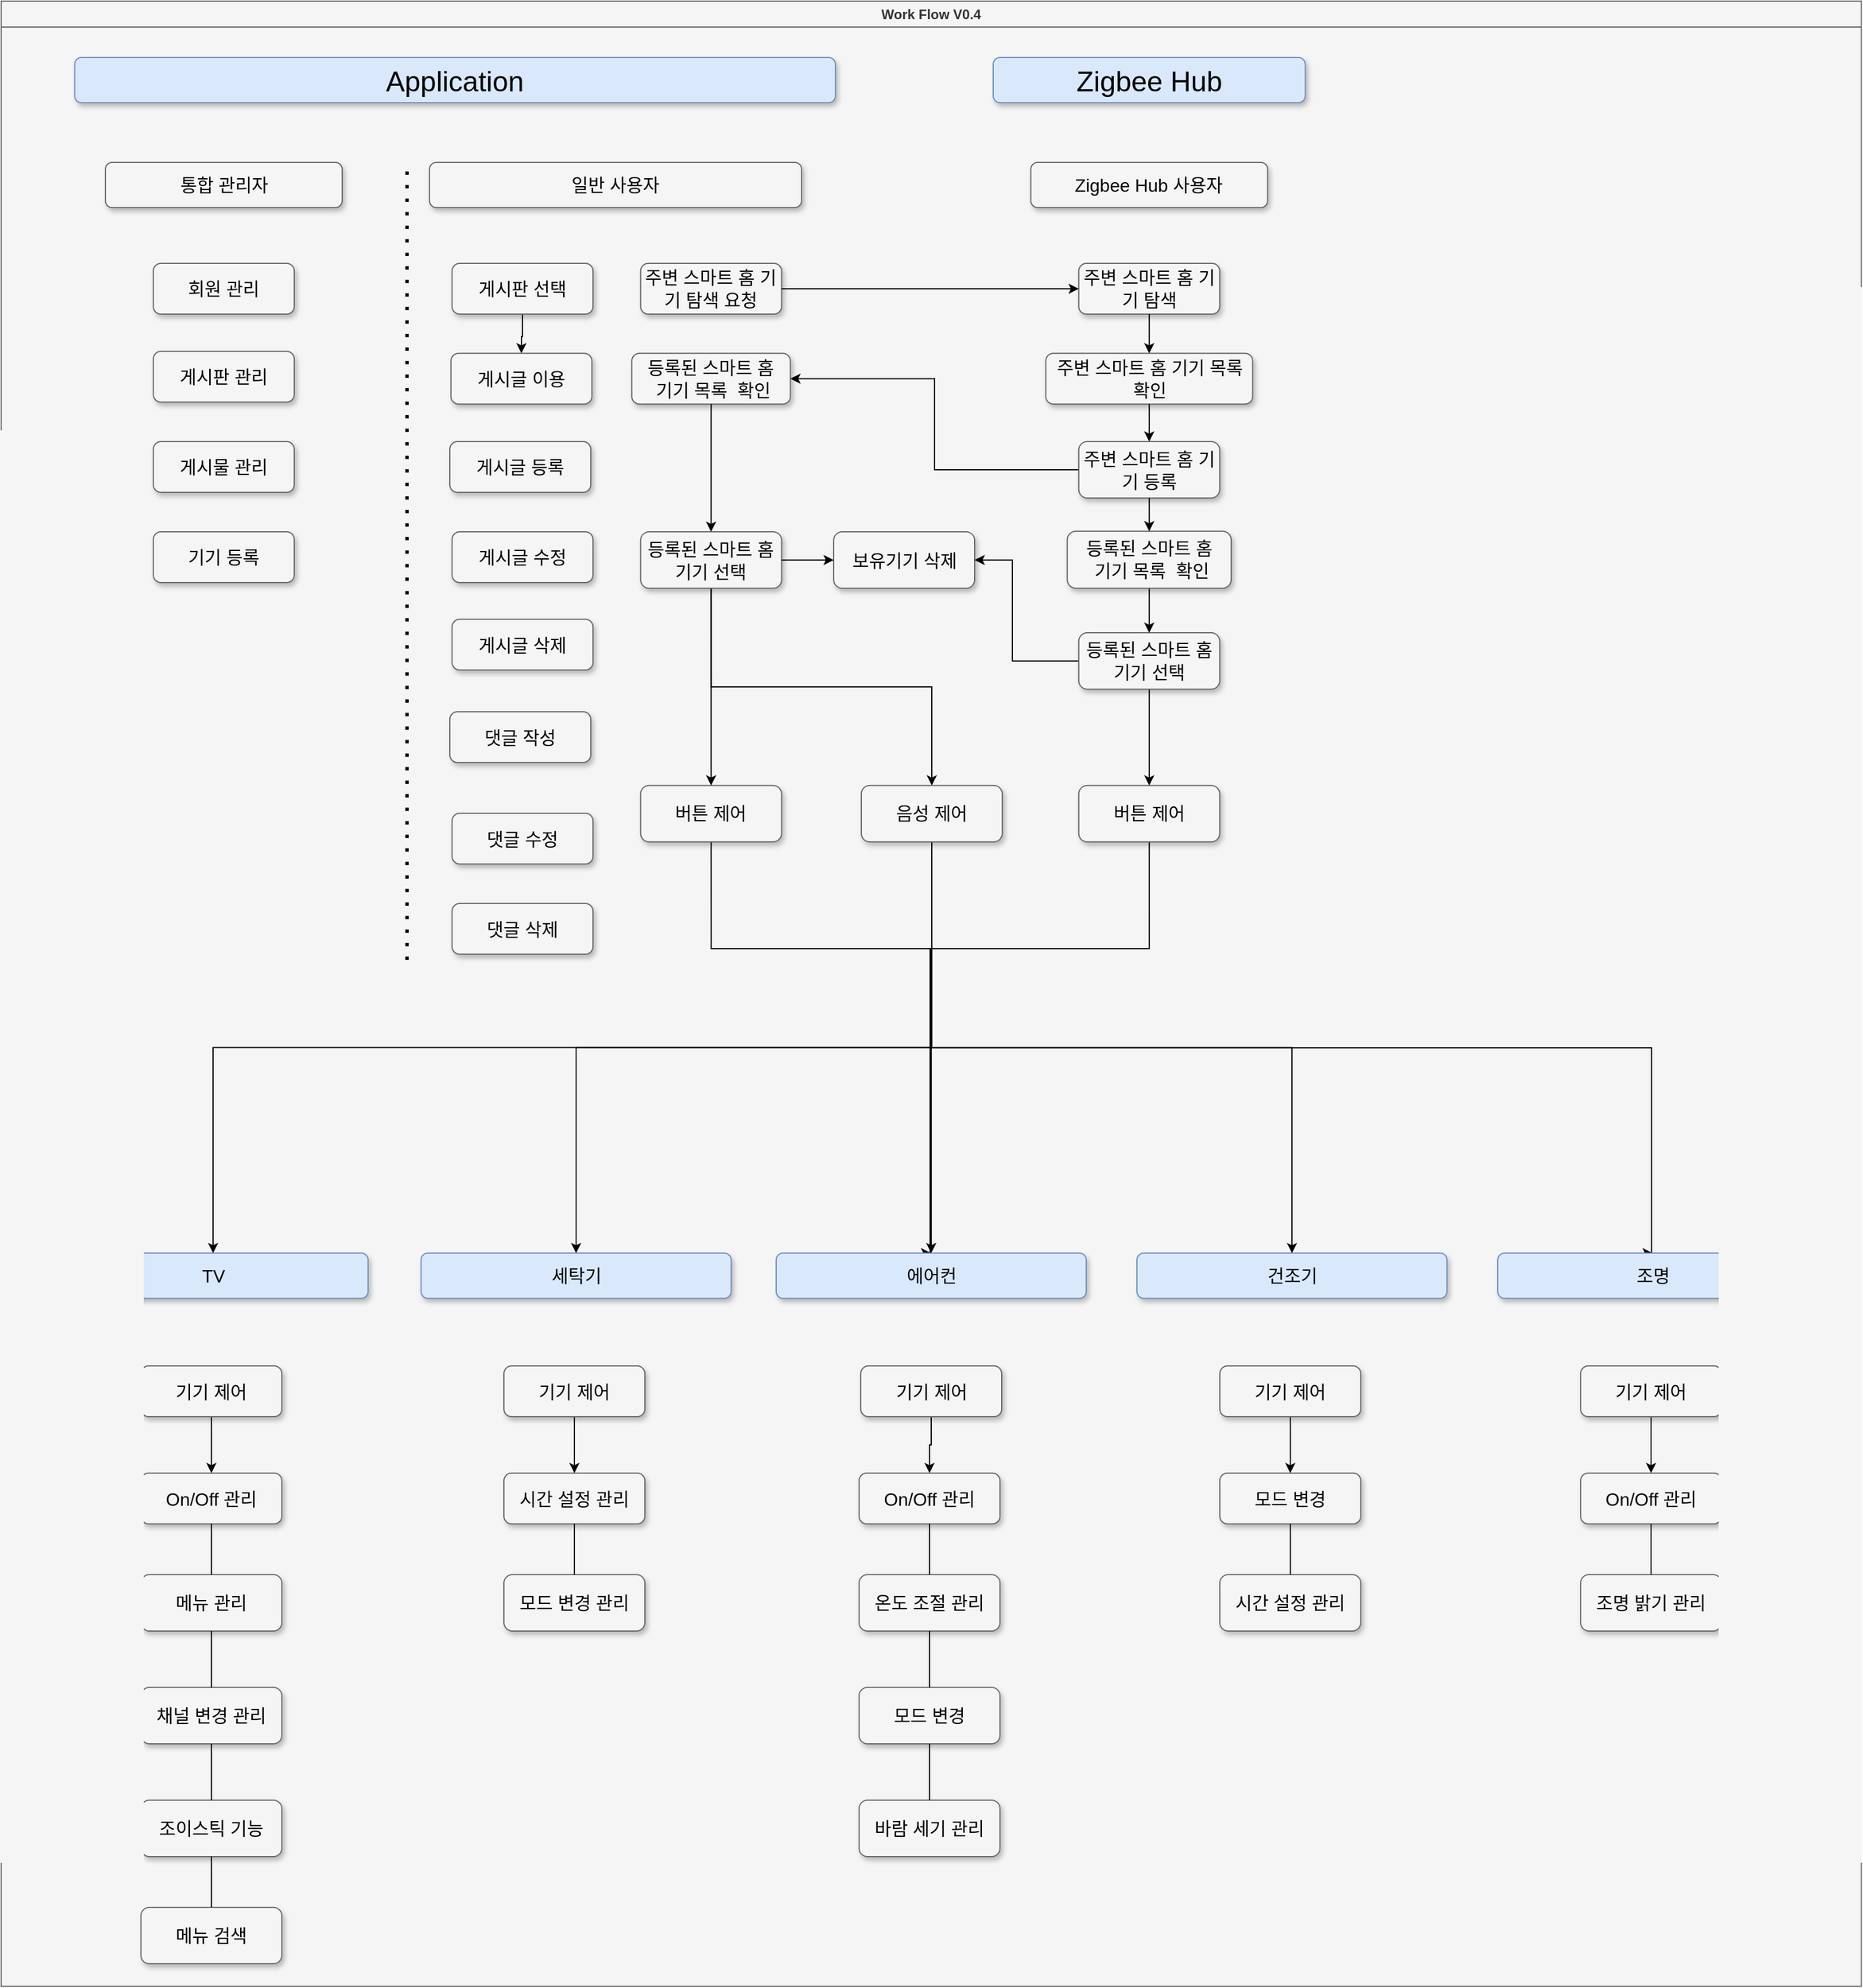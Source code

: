 <mxfile version="24.2.2" type="device">
  <diagram name="페이지-1" id="fLK22L0cyS2KONPvhXHz">
    <mxGraphModel dx="3217" dy="118" grid="1" gridSize="10" guides="1" tooltips="1" connect="1" arrows="1" fold="1" page="1" pageScale="1" pageWidth="827" pageHeight="1169" math="0" shadow="0">
      <root>
        <mxCell id="0" />
        <mxCell id="1" parent="0" />
        <mxCell id="fRdi2J-xlvi1yjMBcKha-276" value="" style="group;fillColor=#f5f5f5;fontColor=#333333;strokeColor=#666666;" vertex="1" connectable="0" parent="1">
          <mxGeometry x="-800" y="1830" width="1650" height="1760" as="geometry" />
        </mxCell>
        <mxCell id="fRdi2J-xlvi1yjMBcKha-273" value="" style="group" vertex="1" connectable="0" parent="fRdi2J-xlvi1yjMBcKha-276">
          <mxGeometry y="20" width="1630" height="1740" as="geometry" />
        </mxCell>
        <mxCell id="fRdi2J-xlvi1yjMBcKha-88" value="게시글 등록" style="whiteSpace=wrap;html=1;rounded=1;shadow=1;strokeWidth=1;fontSize=16;align=center;fillColor=#f5f5f5;strokeColor=#666666;" vertex="1" parent="fRdi2J-xlvi1yjMBcKha-273">
          <mxGeometry x="398" y="370.5" width="125" height="45" as="geometry" />
        </mxCell>
        <mxCell id="fRdi2J-xlvi1yjMBcKha-90" value="댓글 작성" style="whiteSpace=wrap;html=1;rounded=1;shadow=1;strokeWidth=1;fontSize=16;align=center;fillColor=#f5f5f5;strokeColor=#666666;" vertex="1" parent="fRdi2J-xlvi1yjMBcKha-273">
          <mxGeometry x="398" y="610" width="125" height="45" as="geometry" />
        </mxCell>
        <mxCell id="fRdi2J-xlvi1yjMBcKha-91" value="게시글 수정" style="whiteSpace=wrap;html=1;rounded=1;shadow=1;strokeWidth=1;fontSize=16;align=center;fillColor=#f5f5f5;strokeColor=#666666;" vertex="1" parent="fRdi2J-xlvi1yjMBcKha-273">
          <mxGeometry x="400" y="450.5" width="125" height="45" as="geometry" />
        </mxCell>
        <mxCell id="fRdi2J-xlvi1yjMBcKha-92" value="게시글 삭제" style="whiteSpace=wrap;html=1;rounded=1;shadow=1;strokeWidth=1;fontSize=16;align=center;fillColor=#f5f5f5;strokeColor=#666666;" vertex="1" parent="fRdi2J-xlvi1yjMBcKha-273">
          <mxGeometry x="400" y="528" width="125" height="45" as="geometry" />
        </mxCell>
        <mxCell id="fRdi2J-xlvi1yjMBcKha-93" value="댓글 수정" style="whiteSpace=wrap;html=1;rounded=1;shadow=1;strokeWidth=1;fontSize=16;align=center;fillColor=#f5f5f5;strokeColor=#666666;" vertex="1" parent="fRdi2J-xlvi1yjMBcKha-273">
          <mxGeometry x="400" y="700" width="125" height="45" as="geometry" />
        </mxCell>
        <mxCell id="fRdi2J-xlvi1yjMBcKha-94" value="댓글 삭제" style="whiteSpace=wrap;html=1;rounded=1;shadow=1;strokeWidth=1;fontSize=16;align=center;fillColor=#f5f5f5;strokeColor=#666666;" vertex="1" parent="fRdi2J-xlvi1yjMBcKha-273">
          <mxGeometry x="400" y="780" width="125" height="45" as="geometry" />
        </mxCell>
        <mxCell id="fRdi2J-xlvi1yjMBcKha-95" value="통합 관리자" style="whiteSpace=wrap;html=1;rounded=1;shadow=1;strokeWidth=1;fontSize=16;align=center;fillColor=#f5f5f5;strokeColor=#666666;" vertex="1" parent="fRdi2J-xlvi1yjMBcKha-273">
          <mxGeometry x="92.5" y="123" width="210" height="40" as="geometry" />
        </mxCell>
        <mxCell id="fRdi2J-xlvi1yjMBcKha-96" value="일반 사용자" style="whiteSpace=wrap;html=1;rounded=1;shadow=1;strokeWidth=1;fontSize=16;align=center;fillColor=#f5f5f5;strokeColor=#666666;" vertex="1" parent="fRdi2J-xlvi1yjMBcKha-273">
          <mxGeometry x="380" y="123" width="330" height="40" as="geometry" />
        </mxCell>
        <mxCell id="fRdi2J-xlvi1yjMBcKha-257" style="edgeStyle=orthogonalEdgeStyle;rounded=0;orthogonalLoop=1;jettySize=auto;html=1;exitX=0.5;exitY=1;exitDx=0;exitDy=0;entryX=0.5;entryY=0;entryDx=0;entryDy=0;" edge="1" parent="fRdi2J-xlvi1yjMBcKha-273" source="fRdi2J-xlvi1yjMBcKha-98" target="fRdi2J-xlvi1yjMBcKha-176">
          <mxGeometry relative="1" as="geometry" />
        </mxCell>
        <mxCell id="fRdi2J-xlvi1yjMBcKha-258" style="edgeStyle=orthogonalEdgeStyle;rounded=0;orthogonalLoop=1;jettySize=auto;html=1;exitX=0.5;exitY=1;exitDx=0;exitDy=0;entryX=0.5;entryY=0;entryDx=0;entryDy=0;" edge="1" parent="fRdi2J-xlvi1yjMBcKha-273" source="fRdi2J-xlvi1yjMBcKha-98" target="fRdi2J-xlvi1yjMBcKha-179">
          <mxGeometry relative="1" as="geometry" />
        </mxCell>
        <mxCell id="fRdi2J-xlvi1yjMBcKha-259" style="edgeStyle=orthogonalEdgeStyle;rounded=0;orthogonalLoop=1;jettySize=auto;html=1;exitX=0.5;exitY=1;exitDx=0;exitDy=0;entryX=0.5;entryY=0;entryDx=0;entryDy=0;" edge="1" parent="fRdi2J-xlvi1yjMBcKha-273" source="fRdi2J-xlvi1yjMBcKha-98" target="fRdi2J-xlvi1yjMBcKha-178">
          <mxGeometry relative="1" as="geometry" />
        </mxCell>
        <mxCell id="fRdi2J-xlvi1yjMBcKha-260" style="edgeStyle=orthogonalEdgeStyle;rounded=0;orthogonalLoop=1;jettySize=auto;html=1;exitX=0.5;exitY=1;exitDx=0;exitDy=0;entryX=0.5;entryY=0;entryDx=0;entryDy=0;" edge="1" parent="fRdi2J-xlvi1yjMBcKha-273" source="fRdi2J-xlvi1yjMBcKha-98" target="fRdi2J-xlvi1yjMBcKha-180">
          <mxGeometry relative="1" as="geometry">
            <Array as="points">
              <mxPoint x="825" y="908" />
              <mxPoint x="1464" y="908" />
            </Array>
          </mxGeometry>
        </mxCell>
        <mxCell id="fRdi2J-xlvi1yjMBcKha-98" value="음성 제어" style="whiteSpace=wrap;html=1;rounded=1;shadow=1;strokeWidth=1;fontSize=16;align=center;fillColor=#f5f5f5;strokeColor=#666666;" vertex="1" parent="fRdi2J-xlvi1yjMBcKha-273">
          <mxGeometry x="763" y="675.37" width="125" height="50" as="geometry" />
        </mxCell>
        <mxCell id="fRdi2J-xlvi1yjMBcKha-99" value="&lt;font style=&quot;font-size: 25px;&quot;&gt;Application&lt;/font&gt;" style="whiteSpace=wrap;html=1;rounded=1;shadow=1;strokeWidth=1;fontSize=16;align=center;fillColor=#dae8fc;strokeColor=#6c8ebf;" vertex="1" parent="fRdi2J-xlvi1yjMBcKha-273">
          <mxGeometry x="65.25" y="30" width="674.75" height="40" as="geometry" />
        </mxCell>
        <mxCell id="fRdi2J-xlvi1yjMBcKha-100" value="보유기기 삭제" style="whiteSpace=wrap;html=1;rounded=1;shadow=1;strokeWidth=1;fontSize=16;align=center;fillColor=#f5f5f5;strokeColor=#666666;" vertex="1" parent="fRdi2J-xlvi1yjMBcKha-273">
          <mxGeometry x="738.5" y="450.5" width="125" height="50" as="geometry" />
        </mxCell>
        <mxCell id="fRdi2J-xlvi1yjMBcKha-255" style="edgeStyle=orthogonalEdgeStyle;rounded=0;orthogonalLoop=1;jettySize=auto;html=1;exitX=0.5;exitY=1;exitDx=0;exitDy=0;entryX=0.5;entryY=0;entryDx=0;entryDy=0;" edge="1" parent="fRdi2J-xlvi1yjMBcKha-273" source="fRdi2J-xlvi1yjMBcKha-102" target="fRdi2J-xlvi1yjMBcKha-177">
          <mxGeometry relative="1" as="geometry">
            <mxPoint x="860" y="1070" as="targetPoint" />
            <Array as="points">
              <mxPoint x="630" y="820" />
              <mxPoint x="824" y="820" />
              <mxPoint x="824" y="1090" />
            </Array>
          </mxGeometry>
        </mxCell>
        <mxCell id="fRdi2J-xlvi1yjMBcKha-102" value="버튼 제어" style="whiteSpace=wrap;html=1;rounded=1;shadow=1;strokeWidth=1;fontSize=16;align=center;fillColor=#f5f5f5;strokeColor=#666666;" vertex="1" parent="fRdi2J-xlvi1yjMBcKha-273">
          <mxGeometry x="567.25" y="675.37" width="125" height="50" as="geometry" />
        </mxCell>
        <mxCell id="fRdi2J-xlvi1yjMBcKha-128" value="" style="endArrow=none;dashed=1;html=1;dashPattern=1 3;strokeWidth=3;rounded=0;" edge="1" parent="fRdi2J-xlvi1yjMBcKha-273">
          <mxGeometry width="50" height="50" relative="1" as="geometry">
            <mxPoint x="360" y="830" as="sourcePoint" />
            <mxPoint x="360" y="128" as="targetPoint" />
          </mxGeometry>
        </mxCell>
        <mxCell id="fRdi2J-xlvi1yjMBcKha-131" value="주변 스마트 홈 기기&amp;nbsp;목록 확인" style="whiteSpace=wrap;html=1;rounded=1;shadow=1;strokeWidth=1;fontSize=16;align=center;fillColor=#f5f5f5;strokeColor=#666666;" vertex="1" parent="fRdi2J-xlvi1yjMBcKha-273">
          <mxGeometry x="926.63" y="292.25" width="183.5" height="45" as="geometry" />
        </mxCell>
        <mxCell id="fRdi2J-xlvi1yjMBcKha-132" value="주변 스마트 홈 기기 탐색" style="whiteSpace=wrap;html=1;rounded=1;shadow=1;strokeWidth=1;fontSize=16;align=center;fillColor=#f5f5f5;strokeColor=#666666;" vertex="1" parent="fRdi2J-xlvi1yjMBcKha-273">
          <mxGeometry x="955.87" y="212.5" width="125" height="45" as="geometry" />
        </mxCell>
        <mxCell id="fRdi2J-xlvi1yjMBcKha-134" value="" style="endArrow=classic;html=1;rounded=0;exitX=0.5;exitY=1;exitDx=0;exitDy=0;entryX=0.5;entryY=0;entryDx=0;entryDy=0;" edge="1" parent="fRdi2J-xlvi1yjMBcKha-273" source="fRdi2J-xlvi1yjMBcKha-132" target="fRdi2J-xlvi1yjMBcKha-131">
          <mxGeometry width="50" height="50" relative="1" as="geometry">
            <mxPoint x="888.87" y="458.25" as="sourcePoint" />
            <mxPoint x="938.87" y="408.25" as="targetPoint" />
          </mxGeometry>
        </mxCell>
        <mxCell id="fRdi2J-xlvi1yjMBcKha-135" value="" style="endArrow=classic;html=1;rounded=0;exitX=0.5;exitY=1;exitDx=0;exitDy=0;entryX=0.5;entryY=0;entryDx=0;entryDy=0;" edge="1" parent="fRdi2J-xlvi1yjMBcKha-273" source="fRdi2J-xlvi1yjMBcKha-131" target="fRdi2J-xlvi1yjMBcKha-136">
          <mxGeometry width="50" height="50" relative="1" as="geometry">
            <mxPoint x="1019.87" y="268.25" as="sourcePoint" />
            <mxPoint x="1010.37" y="370.5" as="targetPoint" />
          </mxGeometry>
        </mxCell>
        <mxCell id="fRdi2J-xlvi1yjMBcKha-232" style="edgeStyle=orthogonalEdgeStyle;rounded=0;orthogonalLoop=1;jettySize=auto;html=1;exitX=0;exitY=0.5;exitDx=0;exitDy=0;entryX=1;entryY=0.5;entryDx=0;entryDy=0;" edge="1" parent="fRdi2J-xlvi1yjMBcKha-273" source="fRdi2J-xlvi1yjMBcKha-136" target="fRdi2J-xlvi1yjMBcKha-142">
          <mxGeometry relative="1" as="geometry" />
        </mxCell>
        <mxCell id="fRdi2J-xlvi1yjMBcKha-136" value="주변 스마트 홈 기기&amp;nbsp;등록" style="whiteSpace=wrap;html=1;rounded=1;shadow=1;strokeWidth=1;fontSize=16;align=center;fillColor=#f5f5f5;strokeColor=#666666;" vertex="1" parent="fRdi2J-xlvi1yjMBcKha-273">
          <mxGeometry x="955.88" y="370.5" width="125" height="50" as="geometry" />
        </mxCell>
        <mxCell id="fRdi2J-xlvi1yjMBcKha-256" style="edgeStyle=orthogonalEdgeStyle;rounded=0;orthogonalLoop=1;jettySize=auto;html=1;exitX=0.5;exitY=1;exitDx=0;exitDy=0;entryX=0.5;entryY=0;entryDx=0;entryDy=0;" edge="1" parent="fRdi2J-xlvi1yjMBcKha-273" source="fRdi2J-xlvi1yjMBcKha-138" target="fRdi2J-xlvi1yjMBcKha-177">
          <mxGeometry relative="1" as="geometry">
            <Array as="points">
              <mxPoint x="977" y="820" />
              <mxPoint x="803" y="820" />
            </Array>
          </mxGeometry>
        </mxCell>
        <mxCell id="fRdi2J-xlvi1yjMBcKha-138" value="버튼 제어" style="whiteSpace=wrap;html=1;rounded=1;shadow=1;strokeWidth=1;fontSize=16;align=center;fillColor=#f5f5f5;strokeColor=#666666;" vertex="1" parent="fRdi2J-xlvi1yjMBcKha-273">
          <mxGeometry x="955.88" y="675.37" width="125" height="50" as="geometry" />
        </mxCell>
        <mxCell id="fRdi2J-xlvi1yjMBcKha-142" value="등록된 스마트 홈&lt;div&gt;&amp;nbsp;기기&amp;nbsp;목록&amp;nbsp; 확인&lt;/div&gt;" style="whiteSpace=wrap;html=1;rounded=1;shadow=1;strokeWidth=1;fontSize=16;align=center;fillColor=#f5f5f5;strokeColor=#666666;" vertex="1" parent="fRdi2J-xlvi1yjMBcKha-273">
          <mxGeometry x="559.44" y="292.25" width="140.62" height="45" as="geometry" />
        </mxCell>
        <mxCell id="fRdi2J-xlvi1yjMBcKha-143" value="주변 스마트 홈 기기 탐색 요청" style="whiteSpace=wrap;html=1;rounded=1;shadow=1;strokeWidth=1;fontSize=16;align=center;fillColor=#f5f5f5;strokeColor=#666666;" vertex="1" parent="fRdi2J-xlvi1yjMBcKha-273">
          <mxGeometry x="567.25" y="212.5" width="125" height="45" as="geometry" />
        </mxCell>
        <mxCell id="fRdi2J-xlvi1yjMBcKha-146" value="" style="endArrow=classic;html=1;rounded=0;exitX=0.5;exitY=1;exitDx=0;exitDy=0;entryX=0.5;entryY=0;entryDx=0;entryDy=0;" edge="1" parent="fRdi2J-xlvi1yjMBcKha-273" source="fRdi2J-xlvi1yjMBcKha-142" target="fRdi2J-xlvi1yjMBcKha-149">
          <mxGeometry width="50" height="50" relative="1" as="geometry">
            <mxPoint x="639.25" y="268" as="sourcePoint" />
            <mxPoint x="629.75" y="370.5" as="targetPoint" />
          </mxGeometry>
        </mxCell>
        <mxCell id="fRdi2J-xlvi1yjMBcKha-147" style="edgeStyle=orthogonalEdgeStyle;rounded=0;orthogonalLoop=1;jettySize=auto;html=1;exitX=0.5;exitY=1;exitDx=0;exitDy=0;" edge="1" parent="fRdi2J-xlvi1yjMBcKha-273" source="fRdi2J-xlvi1yjMBcKha-149" target="fRdi2J-xlvi1yjMBcKha-102">
          <mxGeometry relative="1" as="geometry" />
        </mxCell>
        <mxCell id="fRdi2J-xlvi1yjMBcKha-148" style="edgeStyle=orthogonalEdgeStyle;rounded=0;orthogonalLoop=1;jettySize=auto;html=1;exitX=0.5;exitY=1;exitDx=0;exitDy=0;entryX=0.5;entryY=0;entryDx=0;entryDy=0;" edge="1" parent="fRdi2J-xlvi1yjMBcKha-273" source="fRdi2J-xlvi1yjMBcKha-149" target="fRdi2J-xlvi1yjMBcKha-98">
          <mxGeometry relative="1" as="geometry" />
        </mxCell>
        <mxCell id="fRdi2J-xlvi1yjMBcKha-149" value="등록된 스마트 홈 기기 선택" style="whiteSpace=wrap;html=1;rounded=1;shadow=1;strokeWidth=1;fontSize=16;align=center;fillColor=#f5f5f5;strokeColor=#666666;" vertex="1" parent="fRdi2J-xlvi1yjMBcKha-273">
          <mxGeometry x="567.25" y="450.5" width="125" height="50" as="geometry" />
        </mxCell>
        <mxCell id="fRdi2J-xlvi1yjMBcKha-151" value="게시물 관리" style="whiteSpace=wrap;html=1;rounded=1;shadow=1;strokeWidth=1;fontSize=16;align=center;fillColor=#f5f5f5;strokeColor=#666666;" vertex="1" parent="fRdi2J-xlvi1yjMBcKha-273">
          <mxGeometry x="135" y="370.5" width="125" height="45" as="geometry" />
        </mxCell>
        <mxCell id="fRdi2J-xlvi1yjMBcKha-152" value="회원 관리" style="whiteSpace=wrap;html=1;rounded=1;shadow=1;strokeWidth=1;fontSize=16;align=center;fillColor=#f5f5f5;strokeColor=#666666;" vertex="1" parent="fRdi2J-xlvi1yjMBcKha-273">
          <mxGeometry x="135" y="212.5" width="125" height="45" as="geometry" />
        </mxCell>
        <mxCell id="fRdi2J-xlvi1yjMBcKha-153" value="게시판 관리" style="whiteSpace=wrap;html=1;rounded=1;shadow=1;strokeWidth=1;fontSize=16;align=center;fillColor=#f5f5f5;strokeColor=#666666;" vertex="1" parent="fRdi2J-xlvi1yjMBcKha-273">
          <mxGeometry x="135" y="290.5" width="125" height="45" as="geometry" />
        </mxCell>
        <mxCell id="fRdi2J-xlvi1yjMBcKha-154" value="기기 등록" style="whiteSpace=wrap;html=1;rounded=1;shadow=1;strokeWidth=1;fontSize=16;align=center;fillColor=#f5f5f5;strokeColor=#666666;" vertex="1" parent="fRdi2J-xlvi1yjMBcKha-273">
          <mxGeometry x="135" y="450.5" width="125" height="45" as="geometry" />
        </mxCell>
        <mxCell id="fRdi2J-xlvi1yjMBcKha-155" style="edgeStyle=orthogonalEdgeStyle;rounded=0;orthogonalLoop=1;jettySize=auto;html=1;exitX=0.5;exitY=1;exitDx=0;exitDy=0;" edge="1" parent="fRdi2J-xlvi1yjMBcKha-273" source="fRdi2J-xlvi1yjMBcKha-156" target="fRdi2J-xlvi1yjMBcKha-157">
          <mxGeometry relative="1" as="geometry" />
        </mxCell>
        <mxCell id="fRdi2J-xlvi1yjMBcKha-156" value="게시판 선택" style="whiteSpace=wrap;html=1;rounded=1;shadow=1;strokeWidth=1;fontSize=16;align=center;fillColor=#f5f5f5;strokeColor=#666666;" vertex="1" parent="fRdi2J-xlvi1yjMBcKha-273">
          <mxGeometry x="400" y="212.5" width="125" height="45" as="geometry" />
        </mxCell>
        <mxCell id="fRdi2J-xlvi1yjMBcKha-157" value="게시글 이용" style="whiteSpace=wrap;html=1;rounded=1;shadow=1;strokeWidth=1;fontSize=16;align=center;fillColor=#f5f5f5;strokeColor=#666666;" vertex="1" parent="fRdi2J-xlvi1yjMBcKha-273">
          <mxGeometry x="399" y="292.25" width="125" height="45" as="geometry" />
        </mxCell>
        <mxCell id="fRdi2J-xlvi1yjMBcKha-158" value="Zigbee Hub 사용자" style="whiteSpace=wrap;html=1;rounded=1;shadow=1;strokeWidth=1;fontSize=16;align=center;fillColor=#f5f5f5;strokeColor=#666666;" vertex="1" parent="fRdi2J-xlvi1yjMBcKha-273">
          <mxGeometry x="913.37" y="123" width="210" height="40" as="geometry" />
        </mxCell>
        <mxCell id="fRdi2J-xlvi1yjMBcKha-175" value="&lt;font style=&quot;font-size: 25px;&quot;&gt;Zigbee Hub&lt;/font&gt;" style="whiteSpace=wrap;html=1;rounded=1;shadow=1;strokeWidth=1;fontSize=16;align=center;fillColor=#dae8fc;strokeColor=#6c8ebf;" vertex="1" parent="fRdi2J-xlvi1yjMBcKha-273">
          <mxGeometry x="880" y="30" width="276.75" height="40" as="geometry" />
        </mxCell>
        <mxCell id="fRdi2J-xlvi1yjMBcKha-176" value="세탁기" style="whiteSpace=wrap;html=1;rounded=1;shadow=1;strokeWidth=1;fontSize=16;align=center;fillColor=#dae8fc;strokeColor=#6c8ebf;" vertex="1" parent="fRdi2J-xlvi1yjMBcKha-273">
          <mxGeometry x="372.5" y="1090" width="275" height="40" as="geometry" />
        </mxCell>
        <mxCell id="fRdi2J-xlvi1yjMBcKha-177" value="에어컨" style="whiteSpace=wrap;html=1;rounded=1;shadow=1;strokeWidth=1;fontSize=16;align=center;fillColor=#dae8fc;strokeColor=#6c8ebf;" vertex="1" parent="fRdi2J-xlvi1yjMBcKha-273">
          <mxGeometry x="687.5" y="1090" width="275" height="40" as="geometry" />
        </mxCell>
        <mxCell id="fRdi2J-xlvi1yjMBcKha-178" value="TV" style="whiteSpace=wrap;html=1;rounded=1;shadow=1;strokeWidth=1;fontSize=16;align=center;fillColor=#dae8fc;strokeColor=#6c8ebf;" vertex="1" parent="fRdi2J-xlvi1yjMBcKha-273">
          <mxGeometry x="50.5" y="1090" width="275" height="40" as="geometry" />
        </mxCell>
        <mxCell id="fRdi2J-xlvi1yjMBcKha-179" value="건조기" style="whiteSpace=wrap;html=1;rounded=1;shadow=1;strokeWidth=1;fontSize=16;align=center;fillColor=#dae8fc;strokeColor=#6c8ebf;" vertex="1" parent="fRdi2J-xlvi1yjMBcKha-273">
          <mxGeometry x="1007.5" y="1090" width="275" height="40" as="geometry" />
        </mxCell>
        <mxCell id="fRdi2J-xlvi1yjMBcKha-180" value="조명" style="whiteSpace=wrap;html=1;rounded=1;shadow=1;strokeWidth=1;fontSize=16;align=center;fillColor=#dae8fc;strokeColor=#6c8ebf;" vertex="1" parent="fRdi2J-xlvi1yjMBcKha-273">
          <mxGeometry x="1327.5" y="1090" width="275" height="40" as="geometry" />
        </mxCell>
        <mxCell id="fRdi2J-xlvi1yjMBcKha-181" value="시간 설정 관리" style="whiteSpace=wrap;html=1;rounded=1;shadow=1;strokeWidth=1;fontSize=16;align=center;fillColor=#f5f5f5;strokeColor=#666666;" vertex="1" parent="fRdi2J-xlvi1yjMBcKha-273">
          <mxGeometry x="446" y="1285" width="125" height="45" as="geometry" />
        </mxCell>
        <mxCell id="fRdi2J-xlvi1yjMBcKha-182" value="모드 변경 관리" style="whiteSpace=wrap;html=1;rounded=1;shadow=1;strokeWidth=1;fontSize=16;align=center;fillColor=#f5f5f5;strokeColor=#666666;" vertex="1" parent="fRdi2J-xlvi1yjMBcKha-273">
          <mxGeometry x="446" y="1375" width="125" height="50" as="geometry" />
        </mxCell>
        <mxCell id="fRdi2J-xlvi1yjMBcKha-183" value="On/Off 관리" style="whiteSpace=wrap;html=1;rounded=1;shadow=1;strokeWidth=1;fontSize=16;align=center;fillColor=#f5f5f5;strokeColor=#666666;" vertex="1" parent="fRdi2J-xlvi1yjMBcKha-273">
          <mxGeometry x="761" y="1285" width="125" height="45" as="geometry" />
        </mxCell>
        <mxCell id="fRdi2J-xlvi1yjMBcKha-184" value="온도 조절 관리" style="whiteSpace=wrap;html=1;rounded=1;shadow=1;strokeWidth=1;fontSize=16;align=center;fillColor=#f5f5f5;strokeColor=#666666;" vertex="1" parent="fRdi2J-xlvi1yjMBcKha-273">
          <mxGeometry x="761" y="1375" width="125" height="50" as="geometry" />
        </mxCell>
        <mxCell id="fRdi2J-xlvi1yjMBcKha-185" value="메뉴 관리" style="whiteSpace=wrap;html=1;rounded=1;shadow=1;strokeWidth=1;fontSize=16;align=center;fillColor=#f5f5f5;strokeColor=#666666;" vertex="1" parent="fRdi2J-xlvi1yjMBcKha-273">
          <mxGeometry x="124" y="1375" width="125" height="50" as="geometry" />
        </mxCell>
        <mxCell id="fRdi2J-xlvi1yjMBcKha-186" value="On/Off 관리" style="whiteSpace=wrap;html=1;rounded=1;shadow=1;strokeWidth=1;fontSize=16;align=center;fillColor=#f5f5f5;strokeColor=#666666;" vertex="1" parent="fRdi2J-xlvi1yjMBcKha-273">
          <mxGeometry x="124" y="1285" width="125" height="45" as="geometry" />
        </mxCell>
        <mxCell id="fRdi2J-xlvi1yjMBcKha-187" value="모드 변경" style="whiteSpace=wrap;html=1;rounded=1;shadow=1;strokeWidth=1;fontSize=16;align=center;fillColor=#f5f5f5;strokeColor=#666666;" vertex="1" parent="fRdi2J-xlvi1yjMBcKha-273">
          <mxGeometry x="1081" y="1285" width="125" height="45" as="geometry" />
        </mxCell>
        <mxCell id="fRdi2J-xlvi1yjMBcKha-188" value="시간 설정 관리" style="whiteSpace=wrap;html=1;rounded=1;shadow=1;strokeWidth=1;fontSize=16;align=center;fillColor=#f5f5f5;strokeColor=#666666;" vertex="1" parent="fRdi2J-xlvi1yjMBcKha-273">
          <mxGeometry x="1081" y="1375" width="125" height="50" as="geometry" />
        </mxCell>
        <mxCell id="fRdi2J-xlvi1yjMBcKha-189" value="On/Off 관리" style="whiteSpace=wrap;html=1;rounded=1;shadow=1;strokeWidth=1;fontSize=16;align=center;fillColor=#f5f5f5;strokeColor=#666666;" vertex="1" parent="fRdi2J-xlvi1yjMBcKha-273">
          <mxGeometry x="1401" y="1285" width="125" height="45" as="geometry" />
        </mxCell>
        <mxCell id="fRdi2J-xlvi1yjMBcKha-190" value="조명 밝기 관리" style="whiteSpace=wrap;html=1;rounded=1;shadow=1;strokeWidth=1;fontSize=16;align=center;fillColor=#f5f5f5;strokeColor=#666666;" vertex="1" parent="fRdi2J-xlvi1yjMBcKha-273">
          <mxGeometry x="1401" y="1375" width="125" height="50" as="geometry" />
        </mxCell>
        <mxCell id="fRdi2J-xlvi1yjMBcKha-191" value="모드 변경" style="whiteSpace=wrap;html=1;rounded=1;shadow=1;strokeWidth=1;fontSize=16;align=center;fillColor=#f5f5f5;strokeColor=#666666;" vertex="1" parent="fRdi2J-xlvi1yjMBcKha-273">
          <mxGeometry x="761" y="1475" width="125" height="50" as="geometry" />
        </mxCell>
        <mxCell id="fRdi2J-xlvi1yjMBcKha-192" value="&lt;span&gt;바람 세기 관리&lt;/span&gt;" style="whiteSpace=wrap;html=1;rounded=1;shadow=1;strokeWidth=1;fontSize=16;align=center;fillColor=#f5f5f5;strokeColor=#666666;" vertex="1" parent="fRdi2J-xlvi1yjMBcKha-273">
          <mxGeometry x="761" y="1575" width="125" height="50" as="geometry" />
        </mxCell>
        <mxCell id="fRdi2J-xlvi1yjMBcKha-193" value="조이스틱 기능" style="whiteSpace=wrap;html=1;rounded=1;shadow=1;strokeWidth=1;fontSize=16;align=center;fillColor=#f5f5f5;strokeColor=#666666;" vertex="1" parent="fRdi2J-xlvi1yjMBcKha-273">
          <mxGeometry x="124" y="1575" width="125" height="50" as="geometry" />
        </mxCell>
        <mxCell id="fRdi2J-xlvi1yjMBcKha-194" value="채널 변경 관리" style="whiteSpace=wrap;html=1;rounded=1;shadow=1;strokeWidth=1;fontSize=16;align=center;fillColor=#f5f5f5;strokeColor=#666666;" vertex="1" parent="fRdi2J-xlvi1yjMBcKha-273">
          <mxGeometry x="124" y="1475" width="125" height="50" as="geometry" />
        </mxCell>
        <mxCell id="fRdi2J-xlvi1yjMBcKha-195" value="메뉴 검색" style="whiteSpace=wrap;html=1;rounded=1;shadow=1;strokeWidth=1;fontSize=16;align=center;fillColor=#f5f5f5;strokeColor=#666666;" vertex="1" parent="fRdi2J-xlvi1yjMBcKha-273">
          <mxGeometry x="124" y="1670" width="125" height="50" as="geometry" />
        </mxCell>
        <mxCell id="fRdi2J-xlvi1yjMBcKha-197" value="" style="endArrow=none;html=1;rounded=0;entryX=0.5;entryY=1;entryDx=0;entryDy=0;exitX=0.5;exitY=0;exitDx=0;exitDy=0;" edge="1" parent="fRdi2J-xlvi1yjMBcKha-273" source="fRdi2J-xlvi1yjMBcKha-185" target="fRdi2J-xlvi1yjMBcKha-186">
          <mxGeometry width="50" height="50" relative="1" as="geometry">
            <mxPoint x="197" y="1280" as="sourcePoint" />
            <mxPoint x="197" y="1250" as="targetPoint" />
          </mxGeometry>
        </mxCell>
        <mxCell id="fRdi2J-xlvi1yjMBcKha-198" value="" style="endArrow=none;html=1;rounded=0;entryX=0.5;entryY=1;entryDx=0;entryDy=0;exitX=0.5;exitY=0;exitDx=0;exitDy=0;" edge="1" parent="fRdi2J-xlvi1yjMBcKha-273" source="fRdi2J-xlvi1yjMBcKha-194" target="fRdi2J-xlvi1yjMBcKha-185">
          <mxGeometry width="50" height="50" relative="1" as="geometry">
            <mxPoint x="207" y="1290" as="sourcePoint" />
            <mxPoint x="207" y="1260" as="targetPoint" />
          </mxGeometry>
        </mxCell>
        <mxCell id="fRdi2J-xlvi1yjMBcKha-199" value="" style="endArrow=none;html=1;rounded=0;entryX=0.5;entryY=1;entryDx=0;entryDy=0;exitX=0.5;exitY=0;exitDx=0;exitDy=0;" edge="1" parent="fRdi2J-xlvi1yjMBcKha-273" source="fRdi2J-xlvi1yjMBcKha-193" target="fRdi2J-xlvi1yjMBcKha-194">
          <mxGeometry width="50" height="50" relative="1" as="geometry">
            <mxPoint x="217" y="1300" as="sourcePoint" />
            <mxPoint x="217" y="1270" as="targetPoint" />
          </mxGeometry>
        </mxCell>
        <mxCell id="fRdi2J-xlvi1yjMBcKha-200" value="" style="endArrow=none;html=1;rounded=0;entryX=0.5;entryY=1;entryDx=0;entryDy=0;exitX=0.5;exitY=0;exitDx=0;exitDy=0;" edge="1" parent="fRdi2J-xlvi1yjMBcKha-273" source="fRdi2J-xlvi1yjMBcKha-195" target="fRdi2J-xlvi1yjMBcKha-193">
          <mxGeometry width="50" height="50" relative="1" as="geometry">
            <mxPoint x="227" y="1310" as="sourcePoint" />
            <mxPoint x="227" y="1280" as="targetPoint" />
          </mxGeometry>
        </mxCell>
        <mxCell id="fRdi2J-xlvi1yjMBcKha-202" value="" style="endArrow=none;html=1;rounded=0;entryX=0.5;entryY=1;entryDx=0;entryDy=0;exitX=0.5;exitY=0;exitDx=0;exitDy=0;" edge="1" parent="fRdi2J-xlvi1yjMBcKha-273" source="fRdi2J-xlvi1yjMBcKha-182" target="fRdi2J-xlvi1yjMBcKha-181">
          <mxGeometry width="50" height="50" relative="1" as="geometry">
            <mxPoint x="247" y="1330" as="sourcePoint" />
            <mxPoint x="247" y="1300" as="targetPoint" />
          </mxGeometry>
        </mxCell>
        <mxCell id="fRdi2J-xlvi1yjMBcKha-204" value="" style="endArrow=none;html=1;rounded=0;entryX=0.5;entryY=1;entryDx=0;entryDy=0;exitX=0.5;exitY=0;exitDx=0;exitDy=0;" edge="1" parent="fRdi2J-xlvi1yjMBcKha-273" source="fRdi2J-xlvi1yjMBcKha-184" target="fRdi2J-xlvi1yjMBcKha-183">
          <mxGeometry width="50" height="50" relative="1" as="geometry">
            <mxPoint x="834" y="1270" as="sourcePoint" />
            <mxPoint x="834" y="1240" as="targetPoint" />
          </mxGeometry>
        </mxCell>
        <mxCell id="fRdi2J-xlvi1yjMBcKha-205" value="" style="endArrow=none;html=1;rounded=0;entryX=0.5;entryY=1;entryDx=0;entryDy=0;exitX=0.5;exitY=0;exitDx=0;exitDy=0;" edge="1" parent="fRdi2J-xlvi1yjMBcKha-273" source="fRdi2J-xlvi1yjMBcKha-191" target="fRdi2J-xlvi1yjMBcKha-184">
          <mxGeometry width="50" height="50" relative="1" as="geometry">
            <mxPoint x="844" y="1280" as="sourcePoint" />
            <mxPoint x="844" y="1250" as="targetPoint" />
          </mxGeometry>
        </mxCell>
        <mxCell id="fRdi2J-xlvi1yjMBcKha-206" value="" style="endArrow=none;html=1;rounded=0;entryX=0.5;entryY=1;entryDx=0;entryDy=0;exitX=0.5;exitY=0;exitDx=0;exitDy=0;" edge="1" parent="fRdi2J-xlvi1yjMBcKha-273" source="fRdi2J-xlvi1yjMBcKha-192" target="fRdi2J-xlvi1yjMBcKha-191">
          <mxGeometry width="50" height="50" relative="1" as="geometry">
            <mxPoint x="854" y="1290" as="sourcePoint" />
            <mxPoint x="854" y="1260" as="targetPoint" />
          </mxGeometry>
        </mxCell>
        <mxCell id="fRdi2J-xlvi1yjMBcKha-208" value="" style="endArrow=none;html=1;rounded=0;entryX=0.5;entryY=1;entryDx=0;entryDy=0;exitX=0.5;exitY=0;exitDx=0;exitDy=0;" edge="1" parent="fRdi2J-xlvi1yjMBcKha-273" source="fRdi2J-xlvi1yjMBcKha-188" target="fRdi2J-xlvi1yjMBcKha-187">
          <mxGeometry width="50" height="50" relative="1" as="geometry">
            <mxPoint x="892" y="1320" as="sourcePoint" />
            <mxPoint x="892" y="1290" as="targetPoint" />
          </mxGeometry>
        </mxCell>
        <mxCell id="fRdi2J-xlvi1yjMBcKha-210" value="" style="endArrow=none;html=1;rounded=0;entryX=0.5;entryY=1;entryDx=0;entryDy=0;exitX=0.5;exitY=0;exitDx=0;exitDy=0;" edge="1" parent="fRdi2J-xlvi1yjMBcKha-273" source="fRdi2J-xlvi1yjMBcKha-190" target="fRdi2J-xlvi1yjMBcKha-189">
          <mxGeometry width="50" height="50" relative="1" as="geometry">
            <mxPoint x="1184" y="1290" as="sourcePoint" />
            <mxPoint x="1184" y="1260" as="targetPoint" />
          </mxGeometry>
        </mxCell>
        <mxCell id="fRdi2J-xlvi1yjMBcKha-228" value="" style="endArrow=classic;html=1;rounded=0;exitX=1;exitY=0.5;exitDx=0;exitDy=0;entryX=0;entryY=0.5;entryDx=0;entryDy=0;" edge="1" parent="fRdi2J-xlvi1yjMBcKha-273" source="fRdi2J-xlvi1yjMBcKha-143" target="fRdi2J-xlvi1yjMBcKha-132">
          <mxGeometry width="50" height="50" relative="1" as="geometry">
            <mxPoint x="640" y="268" as="sourcePoint" />
            <mxPoint x="640" y="302" as="targetPoint" />
          </mxGeometry>
        </mxCell>
        <mxCell id="fRdi2J-xlvi1yjMBcKha-230" value="" style="endArrow=classic;html=1;rounded=0;exitX=1;exitY=0.5;exitDx=0;exitDy=0;entryX=0;entryY=0.5;entryDx=0;entryDy=0;" edge="1" parent="fRdi2J-xlvi1yjMBcKha-273" source="fRdi2J-xlvi1yjMBcKha-149" target="fRdi2J-xlvi1yjMBcKha-100">
          <mxGeometry width="50" height="50" relative="1" as="geometry">
            <mxPoint x="640" y="347" as="sourcePoint" />
            <mxPoint x="640" y="461" as="targetPoint" />
          </mxGeometry>
        </mxCell>
        <mxCell id="fRdi2J-xlvi1yjMBcKha-238" style="edgeStyle=orthogonalEdgeStyle;rounded=0;orthogonalLoop=1;jettySize=auto;html=1;exitX=0.5;exitY=1;exitDx=0;exitDy=0;entryX=0.5;entryY=0;entryDx=0;entryDy=0;" edge="1" parent="fRdi2J-xlvi1yjMBcKha-273" source="fRdi2J-xlvi1yjMBcKha-231" target="fRdi2J-xlvi1yjMBcKha-138">
          <mxGeometry relative="1" as="geometry" />
        </mxCell>
        <mxCell id="fRdi2J-xlvi1yjMBcKha-271" style="edgeStyle=orthogonalEdgeStyle;rounded=0;orthogonalLoop=1;jettySize=auto;html=1;exitX=0;exitY=0.5;exitDx=0;exitDy=0;entryX=1;entryY=0.5;entryDx=0;entryDy=0;" edge="1" parent="fRdi2J-xlvi1yjMBcKha-273" source="fRdi2J-xlvi1yjMBcKha-231" target="fRdi2J-xlvi1yjMBcKha-100">
          <mxGeometry relative="1" as="geometry">
            <mxPoint x="896.87" y="475.5" as="targetPoint" />
            <Array as="points">
              <mxPoint x="897" y="565" />
              <mxPoint x="897" y="476" />
            </Array>
          </mxGeometry>
        </mxCell>
        <mxCell id="fRdi2J-xlvi1yjMBcKha-231" value="등록된 스마트 홈 기기 선택" style="whiteSpace=wrap;html=1;rounded=1;shadow=1;strokeWidth=1;fontSize=16;align=center;fillColor=#f5f5f5;strokeColor=#666666;" vertex="1" parent="fRdi2J-xlvi1yjMBcKha-273">
          <mxGeometry x="955.88" y="540" width="125" height="50" as="geometry" />
        </mxCell>
        <mxCell id="fRdi2J-xlvi1yjMBcKha-237" style="edgeStyle=orthogonalEdgeStyle;rounded=0;orthogonalLoop=1;jettySize=auto;html=1;exitX=0.5;exitY=1;exitDx=0;exitDy=0;entryX=0.5;entryY=0;entryDx=0;entryDy=0;" edge="1" parent="fRdi2J-xlvi1yjMBcKha-273" source="fRdi2J-xlvi1yjMBcKha-234" target="fRdi2J-xlvi1yjMBcKha-231">
          <mxGeometry relative="1" as="geometry" />
        </mxCell>
        <mxCell id="fRdi2J-xlvi1yjMBcKha-234" value="등록된 스마트 홈&lt;div&gt;&amp;nbsp;기기&amp;nbsp;목록&amp;nbsp; 확인&lt;/div&gt;" style="whiteSpace=wrap;html=1;rounded=1;shadow=1;strokeWidth=1;fontSize=16;align=center;fillColor=#f5f5f5;strokeColor=#666666;" vertex="1" parent="fRdi2J-xlvi1yjMBcKha-273">
          <mxGeometry x="945.69" y="450" width="145.37" height="50.5" as="geometry" />
        </mxCell>
        <mxCell id="fRdi2J-xlvi1yjMBcKha-235" value="" style="endArrow=classic;html=1;rounded=0;exitX=0.5;exitY=1;exitDx=0;exitDy=0;entryX=0.5;entryY=0;entryDx=0;entryDy=0;" edge="1" parent="fRdi2J-xlvi1yjMBcKha-273" source="fRdi2J-xlvi1yjMBcKha-136" target="fRdi2J-xlvi1yjMBcKha-234">
          <mxGeometry width="50" height="50" relative="1" as="geometry">
            <mxPoint x="1020.37" y="347" as="sourcePoint" />
            <mxPoint x="1020.37" y="381" as="targetPoint" />
          </mxGeometry>
        </mxCell>
        <mxCell id="fRdi2J-xlvi1yjMBcKha-266" style="edgeStyle=orthogonalEdgeStyle;rounded=0;orthogonalLoop=1;jettySize=auto;html=1;exitX=0.5;exitY=1;exitDx=0;exitDy=0;entryX=0.5;entryY=0;entryDx=0;entryDy=0;" edge="1" parent="fRdi2J-xlvi1yjMBcKha-273" source="fRdi2J-xlvi1yjMBcKha-240" target="fRdi2J-xlvi1yjMBcKha-186">
          <mxGeometry relative="1" as="geometry" />
        </mxCell>
        <mxCell id="fRdi2J-xlvi1yjMBcKha-240" value="기기 제어" style="whiteSpace=wrap;html=1;rounded=1;shadow=1;strokeWidth=1;fontSize=16;align=center;fillColor=#f5f5f5;strokeColor=#666666;" vertex="1" parent="fRdi2J-xlvi1yjMBcKha-273">
          <mxGeometry x="124" y="1190" width="125" height="45" as="geometry" />
        </mxCell>
        <mxCell id="fRdi2J-xlvi1yjMBcKha-267" style="edgeStyle=orthogonalEdgeStyle;rounded=0;orthogonalLoop=1;jettySize=auto;html=1;exitX=0.5;exitY=1;exitDx=0;exitDy=0;entryX=0.5;entryY=0;entryDx=0;entryDy=0;" edge="1" parent="fRdi2J-xlvi1yjMBcKha-273" source="fRdi2J-xlvi1yjMBcKha-261" target="fRdi2J-xlvi1yjMBcKha-181">
          <mxGeometry relative="1" as="geometry" />
        </mxCell>
        <mxCell id="fRdi2J-xlvi1yjMBcKha-261" value="기기 제어" style="whiteSpace=wrap;html=1;rounded=1;shadow=1;strokeWidth=1;fontSize=16;align=center;fillColor=#f5f5f5;strokeColor=#666666;" vertex="1" parent="fRdi2J-xlvi1yjMBcKha-273">
          <mxGeometry x="446" y="1190" width="125" height="45" as="geometry" />
        </mxCell>
        <mxCell id="fRdi2J-xlvi1yjMBcKha-268" style="edgeStyle=orthogonalEdgeStyle;rounded=0;orthogonalLoop=1;jettySize=auto;html=1;exitX=0.5;exitY=1;exitDx=0;exitDy=0;entryX=0.5;entryY=0;entryDx=0;entryDy=0;" edge="1" parent="fRdi2J-xlvi1yjMBcKha-273" source="fRdi2J-xlvi1yjMBcKha-262" target="fRdi2J-xlvi1yjMBcKha-183">
          <mxGeometry relative="1" as="geometry" />
        </mxCell>
        <mxCell id="fRdi2J-xlvi1yjMBcKha-262" value="기기 제어" style="whiteSpace=wrap;html=1;rounded=1;shadow=1;strokeWidth=1;fontSize=16;align=center;fillColor=#f5f5f5;strokeColor=#666666;" vertex="1" parent="fRdi2J-xlvi1yjMBcKha-273">
          <mxGeometry x="762.5" y="1190" width="125" height="45" as="geometry" />
        </mxCell>
        <mxCell id="fRdi2J-xlvi1yjMBcKha-270" style="edgeStyle=orthogonalEdgeStyle;rounded=0;orthogonalLoop=1;jettySize=auto;html=1;exitX=0.5;exitY=1;exitDx=0;exitDy=0;entryX=0.5;entryY=0;entryDx=0;entryDy=0;" edge="1" parent="fRdi2J-xlvi1yjMBcKha-273" source="fRdi2J-xlvi1yjMBcKha-263" target="fRdi2J-xlvi1yjMBcKha-189">
          <mxGeometry relative="1" as="geometry" />
        </mxCell>
        <mxCell id="fRdi2J-xlvi1yjMBcKha-263" value="기기 제어" style="whiteSpace=wrap;html=1;rounded=1;shadow=1;strokeWidth=1;fontSize=16;align=center;fillColor=#f5f5f5;strokeColor=#666666;" vertex="1" parent="fRdi2J-xlvi1yjMBcKha-273">
          <mxGeometry x="1401" y="1190" width="125" height="45" as="geometry" />
        </mxCell>
        <mxCell id="fRdi2J-xlvi1yjMBcKha-269" style="edgeStyle=orthogonalEdgeStyle;rounded=0;orthogonalLoop=1;jettySize=auto;html=1;exitX=0.5;exitY=1;exitDx=0;exitDy=0;entryX=0.5;entryY=0;entryDx=0;entryDy=0;" edge="1" parent="fRdi2J-xlvi1yjMBcKha-273" source="fRdi2J-xlvi1yjMBcKha-264" target="fRdi2J-xlvi1yjMBcKha-187">
          <mxGeometry relative="1" as="geometry" />
        </mxCell>
        <mxCell id="fRdi2J-xlvi1yjMBcKha-264" value="기기 제어" style="whiteSpace=wrap;html=1;rounded=1;shadow=1;strokeWidth=1;fontSize=16;align=center;fillColor=#f5f5f5;strokeColor=#666666;" vertex="1" parent="fRdi2J-xlvi1yjMBcKha-273">
          <mxGeometry x="1081" y="1190" width="125" height="45" as="geometry" />
        </mxCell>
        <mxCell id="fRdi2J-xlvi1yjMBcKha-274" value="Work Flow V0.4" style="swimlane;whiteSpace=wrap;html=1;fillColor=#f5f5f5;fontColor=#333333;strokeColor=#666666;" vertex="1" parent="fRdi2J-xlvi1yjMBcKha-276">
          <mxGeometry width="1650" height="1760" as="geometry" />
        </mxCell>
      </root>
    </mxGraphModel>
  </diagram>
</mxfile>
